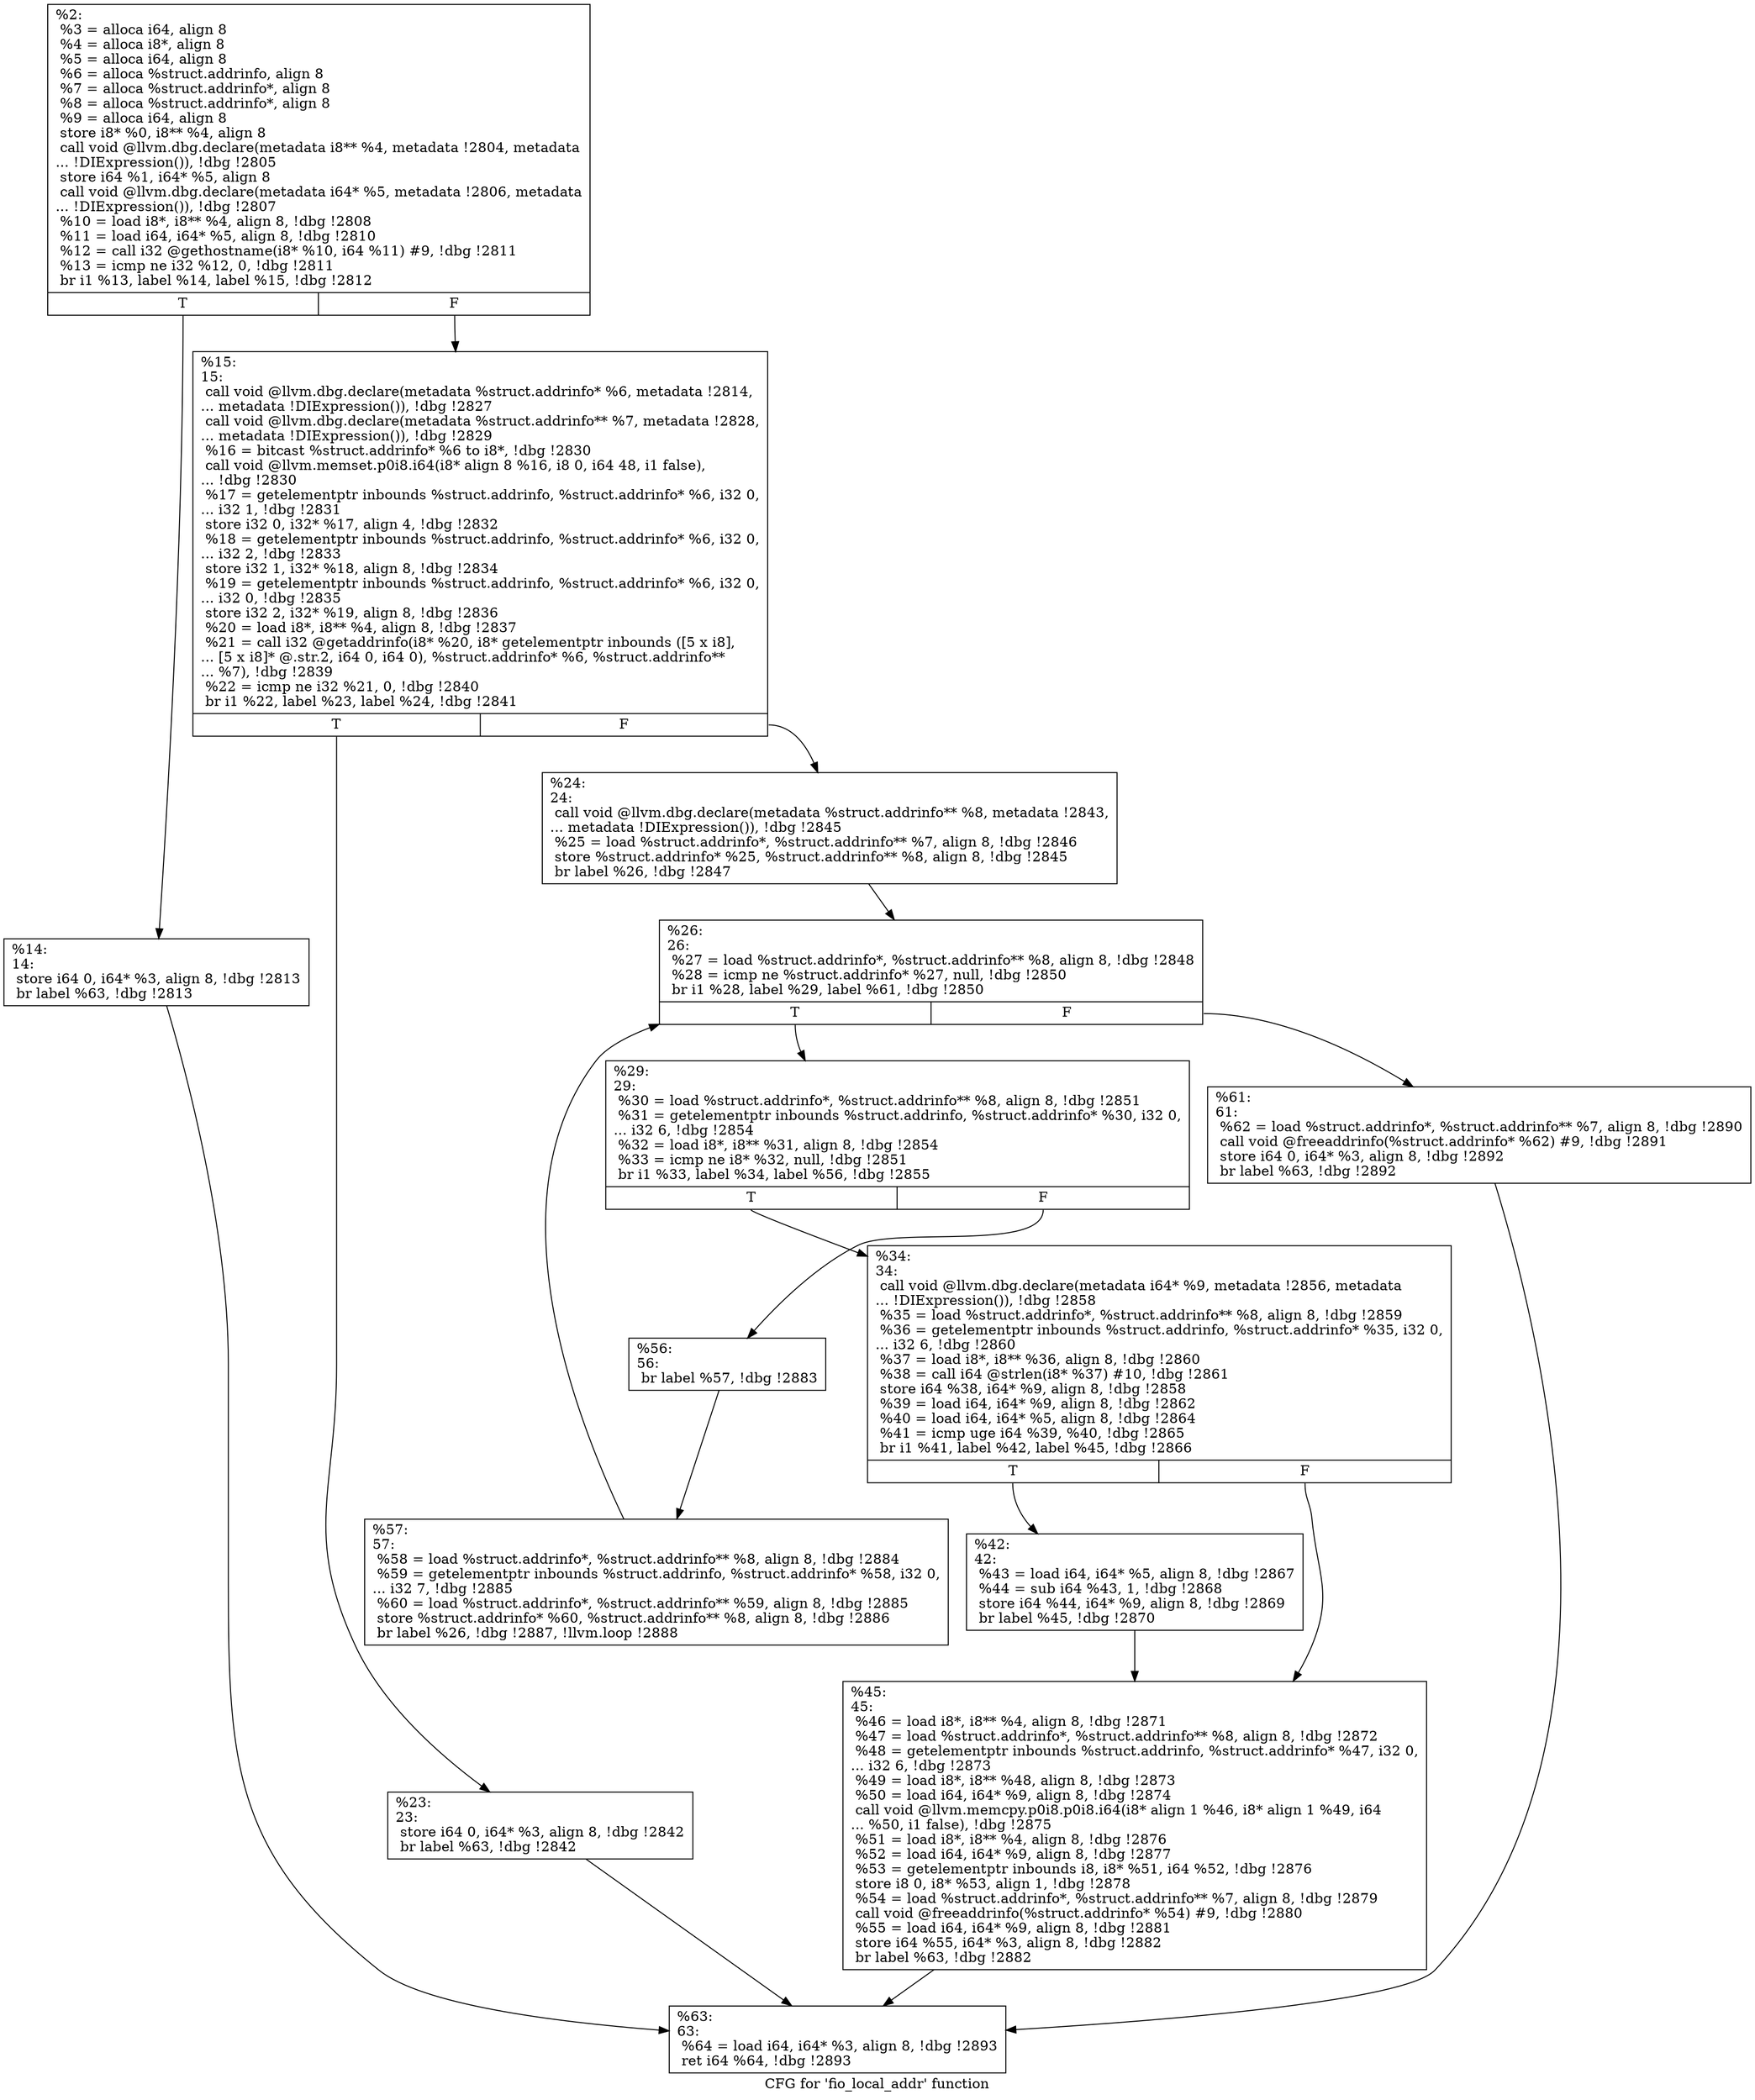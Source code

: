 digraph "CFG for 'fio_local_addr' function" {
	label="CFG for 'fio_local_addr' function";

	Node0x5568516aff40 [shape=record,label="{%2:\l  %3 = alloca i64, align 8\l  %4 = alloca i8*, align 8\l  %5 = alloca i64, align 8\l  %6 = alloca %struct.addrinfo, align 8\l  %7 = alloca %struct.addrinfo*, align 8\l  %8 = alloca %struct.addrinfo*, align 8\l  %9 = alloca i64, align 8\l  store i8* %0, i8** %4, align 8\l  call void @llvm.dbg.declare(metadata i8** %4, metadata !2804, metadata\l... !DIExpression()), !dbg !2805\l  store i64 %1, i64* %5, align 8\l  call void @llvm.dbg.declare(metadata i64* %5, metadata !2806, metadata\l... !DIExpression()), !dbg !2807\l  %10 = load i8*, i8** %4, align 8, !dbg !2808\l  %11 = load i64, i64* %5, align 8, !dbg !2810\l  %12 = call i32 @gethostname(i8* %10, i64 %11) #9, !dbg !2811\l  %13 = icmp ne i32 %12, 0, !dbg !2811\l  br i1 %13, label %14, label %15, !dbg !2812\l|{<s0>T|<s1>F}}"];
	Node0x5568516aff40:s0 -> Node0x5568516b0520;
	Node0x5568516aff40:s1 -> Node0x5568516b0570;
	Node0x5568516b0520 [shape=record,label="{%14:\l14:                                               \l  store i64 0, i64* %3, align 8, !dbg !2813\l  br label %63, !dbg !2813\l}"];
	Node0x5568516b0520 -> Node0x5568516b08e0;
	Node0x5568516b0570 [shape=record,label="{%15:\l15:                                               \l  call void @llvm.dbg.declare(metadata %struct.addrinfo* %6, metadata !2814,\l... metadata !DIExpression()), !dbg !2827\l  call void @llvm.dbg.declare(metadata %struct.addrinfo** %7, metadata !2828,\l... metadata !DIExpression()), !dbg !2829\l  %16 = bitcast %struct.addrinfo* %6 to i8*, !dbg !2830\l  call void @llvm.memset.p0i8.i64(i8* align 8 %16, i8 0, i64 48, i1 false),\l... !dbg !2830\l  %17 = getelementptr inbounds %struct.addrinfo, %struct.addrinfo* %6, i32 0,\l... i32 1, !dbg !2831\l  store i32 0, i32* %17, align 4, !dbg !2832\l  %18 = getelementptr inbounds %struct.addrinfo, %struct.addrinfo* %6, i32 0,\l... i32 2, !dbg !2833\l  store i32 1, i32* %18, align 8, !dbg !2834\l  %19 = getelementptr inbounds %struct.addrinfo, %struct.addrinfo* %6, i32 0,\l... i32 0, !dbg !2835\l  store i32 2, i32* %19, align 8, !dbg !2836\l  %20 = load i8*, i8** %4, align 8, !dbg !2837\l  %21 = call i32 @getaddrinfo(i8* %20, i8* getelementptr inbounds ([5 x i8],\l... [5 x i8]* @.str.2, i64 0, i64 0), %struct.addrinfo* %6, %struct.addrinfo**\l... %7), !dbg !2839\l  %22 = icmp ne i32 %21, 0, !dbg !2840\l  br i1 %22, label %23, label %24, !dbg !2841\l|{<s0>T|<s1>F}}"];
	Node0x5568516b0570:s0 -> Node0x5568516b05c0;
	Node0x5568516b0570:s1 -> Node0x5568516b0610;
	Node0x5568516b05c0 [shape=record,label="{%23:\l23:                                               \l  store i64 0, i64* %3, align 8, !dbg !2842\l  br label %63, !dbg !2842\l}"];
	Node0x5568516b05c0 -> Node0x5568516b08e0;
	Node0x5568516b0610 [shape=record,label="{%24:\l24:                                               \l  call void @llvm.dbg.declare(metadata %struct.addrinfo** %8, metadata !2843,\l... metadata !DIExpression()), !dbg !2845\l  %25 = load %struct.addrinfo*, %struct.addrinfo** %7, align 8, !dbg !2846\l  store %struct.addrinfo* %25, %struct.addrinfo** %8, align 8, !dbg !2845\l  br label %26, !dbg !2847\l}"];
	Node0x5568516b0610 -> Node0x5568516b0660;
	Node0x5568516b0660 [shape=record,label="{%26:\l26:                                               \l  %27 = load %struct.addrinfo*, %struct.addrinfo** %8, align 8, !dbg !2848\l  %28 = icmp ne %struct.addrinfo* %27, null, !dbg !2850\l  br i1 %28, label %29, label %61, !dbg !2850\l|{<s0>T|<s1>F}}"];
	Node0x5568516b0660:s0 -> Node0x5568516b06b0;
	Node0x5568516b0660:s1 -> Node0x5568516b0890;
	Node0x5568516b06b0 [shape=record,label="{%29:\l29:                                               \l  %30 = load %struct.addrinfo*, %struct.addrinfo** %8, align 8, !dbg !2851\l  %31 = getelementptr inbounds %struct.addrinfo, %struct.addrinfo* %30, i32 0,\l... i32 6, !dbg !2854\l  %32 = load i8*, i8** %31, align 8, !dbg !2854\l  %33 = icmp ne i8* %32, null, !dbg !2851\l  br i1 %33, label %34, label %56, !dbg !2855\l|{<s0>T|<s1>F}}"];
	Node0x5568516b06b0:s0 -> Node0x5568516b0700;
	Node0x5568516b06b0:s1 -> Node0x5568516b07f0;
	Node0x5568516b0700 [shape=record,label="{%34:\l34:                                               \l  call void @llvm.dbg.declare(metadata i64* %9, metadata !2856, metadata\l... !DIExpression()), !dbg !2858\l  %35 = load %struct.addrinfo*, %struct.addrinfo** %8, align 8, !dbg !2859\l  %36 = getelementptr inbounds %struct.addrinfo, %struct.addrinfo* %35, i32 0,\l... i32 6, !dbg !2860\l  %37 = load i8*, i8** %36, align 8, !dbg !2860\l  %38 = call i64 @strlen(i8* %37) #10, !dbg !2861\l  store i64 %38, i64* %9, align 8, !dbg !2858\l  %39 = load i64, i64* %9, align 8, !dbg !2862\l  %40 = load i64, i64* %5, align 8, !dbg !2864\l  %41 = icmp uge i64 %39, %40, !dbg !2865\l  br i1 %41, label %42, label %45, !dbg !2866\l|{<s0>T|<s1>F}}"];
	Node0x5568516b0700:s0 -> Node0x5568516b0750;
	Node0x5568516b0700:s1 -> Node0x5568516b07a0;
	Node0x5568516b0750 [shape=record,label="{%42:\l42:                                               \l  %43 = load i64, i64* %5, align 8, !dbg !2867\l  %44 = sub i64 %43, 1, !dbg !2868\l  store i64 %44, i64* %9, align 8, !dbg !2869\l  br label %45, !dbg !2870\l}"];
	Node0x5568516b0750 -> Node0x5568516b07a0;
	Node0x5568516b07a0 [shape=record,label="{%45:\l45:                                               \l  %46 = load i8*, i8** %4, align 8, !dbg !2871\l  %47 = load %struct.addrinfo*, %struct.addrinfo** %8, align 8, !dbg !2872\l  %48 = getelementptr inbounds %struct.addrinfo, %struct.addrinfo* %47, i32 0,\l... i32 6, !dbg !2873\l  %49 = load i8*, i8** %48, align 8, !dbg !2873\l  %50 = load i64, i64* %9, align 8, !dbg !2874\l  call void @llvm.memcpy.p0i8.p0i8.i64(i8* align 1 %46, i8* align 1 %49, i64\l... %50, i1 false), !dbg !2875\l  %51 = load i8*, i8** %4, align 8, !dbg !2876\l  %52 = load i64, i64* %9, align 8, !dbg !2877\l  %53 = getelementptr inbounds i8, i8* %51, i64 %52, !dbg !2876\l  store i8 0, i8* %53, align 1, !dbg !2878\l  %54 = load %struct.addrinfo*, %struct.addrinfo** %7, align 8, !dbg !2879\l  call void @freeaddrinfo(%struct.addrinfo* %54) #9, !dbg !2880\l  %55 = load i64, i64* %9, align 8, !dbg !2881\l  store i64 %55, i64* %3, align 8, !dbg !2882\l  br label %63, !dbg !2882\l}"];
	Node0x5568516b07a0 -> Node0x5568516b08e0;
	Node0x5568516b07f0 [shape=record,label="{%56:\l56:                                               \l  br label %57, !dbg !2883\l}"];
	Node0x5568516b07f0 -> Node0x5568516b0840;
	Node0x5568516b0840 [shape=record,label="{%57:\l57:                                               \l  %58 = load %struct.addrinfo*, %struct.addrinfo** %8, align 8, !dbg !2884\l  %59 = getelementptr inbounds %struct.addrinfo, %struct.addrinfo* %58, i32 0,\l... i32 7, !dbg !2885\l  %60 = load %struct.addrinfo*, %struct.addrinfo** %59, align 8, !dbg !2885\l  store %struct.addrinfo* %60, %struct.addrinfo** %8, align 8, !dbg !2886\l  br label %26, !dbg !2887, !llvm.loop !2888\l}"];
	Node0x5568516b0840 -> Node0x5568516b0660;
	Node0x5568516b0890 [shape=record,label="{%61:\l61:                                               \l  %62 = load %struct.addrinfo*, %struct.addrinfo** %7, align 8, !dbg !2890\l  call void @freeaddrinfo(%struct.addrinfo* %62) #9, !dbg !2891\l  store i64 0, i64* %3, align 8, !dbg !2892\l  br label %63, !dbg !2892\l}"];
	Node0x5568516b0890 -> Node0x5568516b08e0;
	Node0x5568516b08e0 [shape=record,label="{%63:\l63:                                               \l  %64 = load i64, i64* %3, align 8, !dbg !2893\l  ret i64 %64, !dbg !2893\l}"];
}
